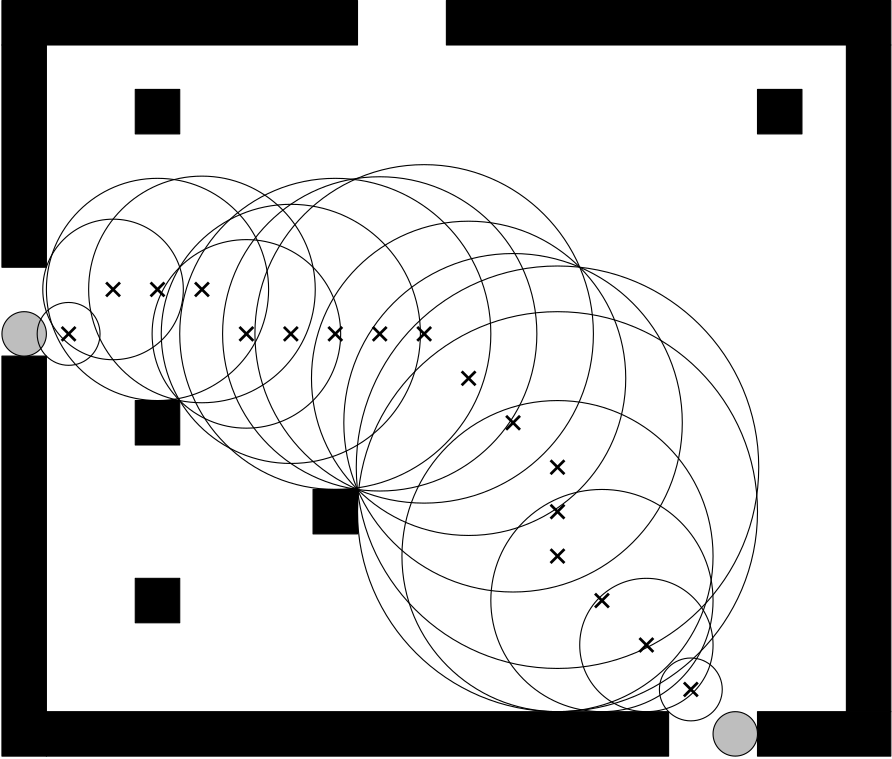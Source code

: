 <?xml version="1.0"?>
<!DOCTYPE ipe SYSTEM "ipe.dtd">
<ipe version="70010" creator="Ipe 7.0.10">
<info created="D:20141001142238" modified="D:20141001143124"/>
<ipestyle name="basic">
<symbol name="arrow/arc(spx)">
<path stroke="sym-stroke" fill="sym-stroke" pen="sym-pen">
0 0 m
-1 0.333 l
-1 -0.333 l
h
</path>
</symbol>
<symbol name="arrow/farc(spx)">
<path stroke="sym-stroke" fill="white" pen="sym-pen">
0 0 m
-1 0.333 l
-1 -0.333 l
h
</path>
</symbol>
<symbol name="mark/circle(sx)" transformations="translations">
<path fill="sym-stroke">
0.6 0 0 0.6 0 0 e
0.4 0 0 0.4 0 0 e
</path>
</symbol>
<symbol name="mark/disk(sx)" transformations="translations">
<path fill="sym-stroke">
0.6 0 0 0.6 0 0 e
</path>
</symbol>
<symbol name="mark/fdisk(sfx)" transformations="translations">
<group>
<path fill="sym-stroke" fillrule="eofill">
0.6 0 0 0.6 0 0 e
0.4 0 0 0.4 0 0 e
</path>
<path fill="sym-fill">
0.4 0 0 0.4 0 0 e
</path>
</group>
</symbol>
<symbol name="mark/box(sx)" transformations="translations">
<path fill="sym-stroke" fillrule="eofill">
-0.6 -0.6 m
0.6 -0.6 l
0.6 0.6 l
-0.6 0.6 l
h
-0.4 -0.4 m
0.4 -0.4 l
0.4 0.4 l
-0.4 0.4 l
h
</path>
</symbol>
<symbol name="mark/square(sx)" transformations="translations">
<path fill="sym-stroke">
-0.6 -0.6 m
0.6 -0.6 l
0.6 0.6 l
-0.6 0.6 l
h
</path>
</symbol>
<symbol name="mark/fsquare(sfx)" transformations="translations">
<group>
<path fill="sym-stroke" fillrule="eofill">
-0.6 -0.6 m
0.6 -0.6 l
0.6 0.6 l
-0.6 0.6 l
h
-0.4 -0.4 m
0.4 -0.4 l
0.4 0.4 l
-0.4 0.4 l
h
</path>
<path fill="sym-fill">
-0.4 -0.4 m
0.4 -0.4 l
0.4 0.4 l
-0.4 0.4 l
h
</path>
</group>
</symbol>
<symbol name="mark/cross(sx)" transformations="translations">
<group>
<path fill="sym-stroke">
-0.43 -0.57 m
0.57 0.43 l
0.43 0.57 l
-0.57 -0.43 l
h
</path>
<path fill="sym-stroke">
-0.43 0.57 m
0.57 -0.43 l
0.43 -0.57 l
-0.57 0.43 l
h
</path>
</group>
</symbol>
<symbol name="arrow/fnormal(spx)">
<path stroke="sym-stroke" fill="white" pen="sym-pen">
0 0 m
-1 0.333 l
-1 -0.333 l
h
</path>
</symbol>
<symbol name="arrow/pointed(spx)">
<path stroke="sym-stroke" fill="sym-stroke" pen="sym-pen">
0 0 m
-1 0.333 l
-0.8 0 l
-1 -0.333 l
h
</path>
</symbol>
<symbol name="arrow/fpointed(spx)">
<path stroke="sym-stroke" fill="white" pen="sym-pen">
0 0 m
-1 0.333 l
-0.8 0 l
-1 -0.333 l
h
</path>
</symbol>
<symbol name="arrow/linear(spx)">
<path stroke="sym-stroke" pen="sym-pen">
-1 0.333 m
0 0 l
-1 -0.333 l
</path>
</symbol>
<symbol name="arrow/fdouble(spx)">
<path stroke="sym-stroke" fill="white" pen="sym-pen">
0 0 m
-1 0.333 l
-1 -0.333 l
h
-1 0 m
-2 0.333 l
-2 -0.333 l
h
</path>
</symbol>
<symbol name="arrow/double(spx)">
<path stroke="sym-stroke" fill="sym-stroke" pen="sym-pen">
0 0 m
-1 0.333 l
-1 -0.333 l
h
-1 0 m
-2 0.333 l
-2 -0.333 l
h
</path>
</symbol>
<pen name="heavier" value="0.8"/>
<pen name="fat" value="1.2"/>
<pen name="ultrafat" value="2"/>
<symbolsize name="large" value="5"/>
<symbolsize name="small" value="2"/>
<symbolsize name="tiny" value="1.1"/>
<arrowsize name="large" value="10"/>
<arrowsize name="small" value="5"/>
<arrowsize name="tiny" value="3"/>
<color name="red" value="1 0 0"/>
<color name="green" value="0 1 0"/>
<color name="blue" value="0 0 1"/>
<color name="yellow" value="1 1 0"/>
<color name="orange" value="1 0.647 0"/>
<color name="gold" value="1 0.843 0"/>
<color name="purple" value="0.627 0.125 0.941"/>
<color name="gray" value="0.745"/>
<color name="brown" value="0.647 0.165 0.165"/>
<color name="navy" value="0 0 0.502"/>
<color name="pink" value="1 0.753 0.796"/>
<color name="seagreen" value="0.18 0.545 0.341"/>
<color name="turquoise" value="0.251 0.878 0.816"/>
<color name="violet" value="0.933 0.51 0.933"/>
<color name="darkblue" value="0 0 0.545"/>
<color name="darkcyan" value="0 0.545 0.545"/>
<color name="darkgray" value="0.663"/>
<color name="darkgreen" value="0 0.392 0"/>
<color name="darkmagenta" value="0.545 0 0.545"/>
<color name="darkorange" value="1 0.549 0"/>
<color name="darkred" value="0.545 0 0"/>
<color name="lightblue" value="0.678 0.847 0.902"/>
<color name="lightcyan" value="0.878 1 1"/>
<color name="lightgray" value="0.827"/>
<color name="lightgreen" value="0.565 0.933 0.565"/>
<color name="lightyellow" value="1 1 0.878"/>
<dashstyle name="dashed" value="[4] 0"/>
<dashstyle name="dotted" value="[1 3] 0"/>
<dashstyle name="dash dotted" value="[4 2 1 2] 0"/>
<dashstyle name="dash dot dotted" value="[4 2 1 2 1 2] 0"/>
<textsize name="large" value="\large"/>
<textsize name="Large" value="\Large"/>
<textsize name="LARGE" value="\LARGE"/>
<textsize name="huge" value="\huge"/>
<textsize name="Huge" value="\Huge"/>
<textsize name="small" value="\small"/>
<textsize name="footnote" value="\footnotesize"/>
<textsize name="tiny" value="\tiny"/>
<textstyle name="center" begin="\begin{center}" end="\end{center}"/>
<textstyle name="itemize" begin="\begin{itemize}" end="\end{itemize}"/>
<textstyle name="item" begin="\begin{itemize}\item{}" end="\end{itemize}"/>
<gridsize name="4 pts" value="4"/>
<gridsize name="8 pts (~3 mm)" value="8"/>
<gridsize name="16 pts (~6 mm)" value="16"/>
<gridsize name="32 pts (~12 mm)" value="32"/>
<gridsize name="10 pts (~3.5 mm)" value="10"/>
<gridsize name="20 pts (~7 mm)" value="20"/>
<gridsize name="14 pts (~5 mm)" value="14"/>
<gridsize name="28 pts (~10 mm)" value="28"/>
<gridsize name="56 pts (~20 mm)" value="56"/>
<anglesize name="90 deg" value="90"/>
<anglesize name="60 deg" value="60"/>
<anglesize name="45 deg" value="45"/>
<anglesize name="30 deg" value="30"/>
<anglesize name="22.5 deg" value="22.5"/>
<tiling name="falling" angle="-60" step="4" width="1"/>
<tiling name="rising" angle="30" step="4" width="1"/>
</ipestyle>
<page>
<layer name="alpha"/>
<view layers="alpha" active="alpha"/>
<path layer="alpha" stroke="black" fill="black">
64 336 m
64 320 l
192 320 l
192 336 l
h
</path>
<path stroke="black" fill="black">
224 336 m
224 320 l
384 320 l
384 336 l
h
</path>
<path stroke="black" fill="black">
64 320 m
64 240 l
80 240 l
80 320 l
h
</path>
<path stroke="black" fill="black">
64 208 m
64 64 l
80 64 l
80 208 l
h
</path>
<path stroke="black" fill="black">
80 80 m
80 64 l
304 64 l
304 80 l
h
</path>
<path stroke="black" fill="black">
336 80 m
336 64 l
384 64 l
384 80 l
h
</path>
<path stroke="black" fill="black">
384 80 m
384 320 l
368 320 l
368 80 l
h
</path>
<path stroke="black" fill="black">
112 192 m
112 176 l
128 176 l
128 192 l
h
</path>
<path stroke="black" fill="black">
112 128 m
112 112 l
128 112 l
128 128 l
h
</path>
<path stroke="black" fill="black">
336 304 m
336 288 l
352 288 l
352 304 l
h
</path>
<path stroke="black" fill="black">
112 304 m
112 288 l
128 288 l
128 304 l
h
</path>
<path stroke="black" fill="black">
176 160 m
176 144 l
192 144 l
192 160 l
h
</path>
<path stroke="black" fill="gray">
8 0 0 8 328 72 e
</path>
<path matrix="1 0 0 1 -256 144" stroke="black" fill="gray">
8 0 0 8 328 72 e
</path>
<use name="mark/cross(sx)" pos="312 88" size="large" stroke="black"/>
<use name="mark/cross(sx)" pos="296 104" size="large" stroke="black"/>
<use name="mark/cross(sx)" pos="280 120" size="large" stroke="black"/>
<use name="mark/cross(sx)" pos="264 136" size="large" stroke="black"/>
<use name="mark/cross(sx)" pos="264 152" size="large" stroke="black"/>
<use name="mark/cross(sx)" pos="264 168" size="large" stroke="black"/>
<use name="mark/cross(sx)" pos="248 184" size="large" stroke="black"/>
<use name="mark/cross(sx)" pos="232 200" size="large" stroke="black"/>
<use name="mark/cross(sx)" pos="216 216" size="large" stroke="black"/>
<use name="mark/cross(sx)" pos="200 216" size="large" stroke="black"/>
<use name="mark/cross(sx)" pos="184 216" size="large" stroke="black"/>
<use name="mark/cross(sx)" pos="168 216" size="large" stroke="black"/>
<use name="mark/cross(sx)" pos="152 216" size="large" stroke="black"/>
<use name="mark/cross(sx)" pos="136 232" size="large" stroke="black"/>
<use name="mark/cross(sx)" pos="120 232" size="large" stroke="black"/>
<use name="mark/cross(sx)" pos="104 232" size="large" stroke="black"/>
<use name="mark/cross(sx)" pos="88 216" size="large" stroke="black"/>
<path stroke="black">
11.3137 0 0 11.3137 312 88 e
</path>
<path stroke="black">
24 0 0 24 296 104 e
</path>
<path stroke="black">
40 0 0 40 280 120 e
</path>
<path stroke="black">
56 0 0 56 264 136 e
</path>
<path stroke="black">
72 0 0 72 264 152 e
</path>
<path stroke="black">
72.4431 0 0 72.4431 264 168 e
</path>
<path stroke="black">
60.9262 0 0 60.9262 248 184 e
</path>
<path stroke="black">
56.5685 0 0 56.5685 232 200 e
</path>
<path stroke="black">
60.9262 0 0 60.9262 216 216 e
</path>
<path stroke="black">
56.5685 0 0 56.5685 200 216 e
</path>
<path stroke="black">
56 0 0 56 184 216 e
</path>
<path stroke="black">
46.6476 0 0 46.6476 168 216 e
</path>
<path stroke="black">
33.9411 0 0 33.9411 152 216 e
</path>
<path stroke="black">
40.7922 0 0 40.7922 136 232 e
</path>
<path stroke="black">
40 0 0 40 120 232 e
</path>
<path stroke="black">
25.2982 0 0 25.2982 104 232 e
</path>
<path stroke="black">
11.3137 0 0 11.3137 88 216 e
</path>
</page>
</ipe>
